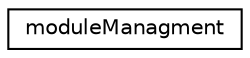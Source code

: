 digraph "Graphical Class Hierarchy"
{
 // LATEX_PDF_SIZE
  edge [fontname="Helvetica",fontsize="10",labelfontname="Helvetica",labelfontsize="10"];
  node [fontname="Helvetica",fontsize="10",shape=record];
  rankdir="LR";
  Node0 [label="moduleManagment",height=0.2,width=0.4,color="black", fillcolor="white", style="filled",URL="$classmodule_managment.html",tooltip=" "];
}
